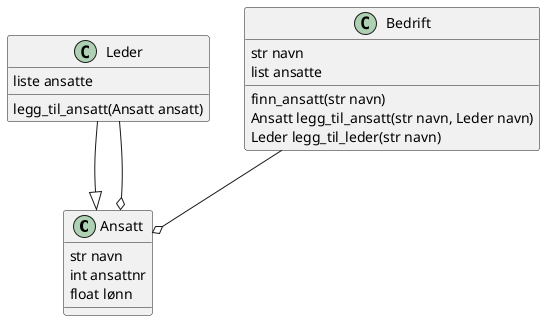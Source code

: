 @startuml nisser

class Ansatt{
    str navn
    int ansattnr
    float lønn
}

class Leder{
    liste ansatte
    legg_til_ansatt(Ansatt ansatt)
}

class Bedrift{
    str navn
    list ansatte
    finn_ansatt(str navn)
    Ansatt legg_til_ansatt(str navn, Leder navn)
    Leder legg_til_leder(str navn)
}


Leder --|> Ansatt
Leder --o Ansatt
Bedrift --o Ansatt

@enduml
